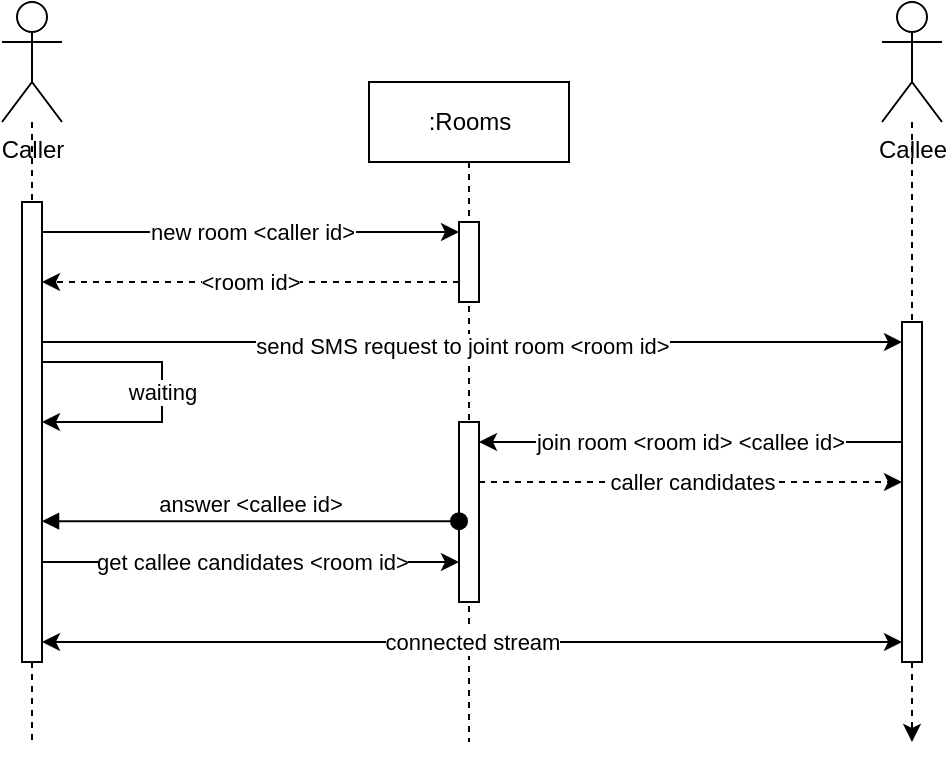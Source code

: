 <mxfile version="22.1.21" type="github">
  <diagram name="หน้า-1" id="nbXUcrdM-XwJvHEKahno">
    <mxGraphModel dx="662" dy="387" grid="1" gridSize="10" guides="1" tooltips="1" connect="1" arrows="1" fold="1" page="1" pageScale="1" pageWidth="827" pageHeight="1169" math="0" shadow="0">
      <root>
        <mxCell id="0" />
        <mxCell id="1" parent="0" />
        <mxCell id="VO47c2otUsLpDvjMp0nM-18" style="edgeStyle=orthogonalEdgeStyle;rounded=0;orthogonalLoop=1;jettySize=auto;html=1;dashed=1;endArrow=none;endFill=0;" edge="1" parent="1" source="VO47c2otUsLpDvjMp0nM-1">
          <mxGeometry relative="1" as="geometry">
            <mxPoint x="145" y="420" as="targetPoint" />
          </mxGeometry>
        </mxCell>
        <mxCell id="VO47c2otUsLpDvjMp0nM-1" value="Caller" style="shape=umlActor;verticalLabelPosition=bottom;verticalAlign=top;html=1;outlineConnect=0;" vertex="1" parent="1">
          <mxGeometry x="130" y="50" width="30" height="60" as="geometry" />
        </mxCell>
        <mxCell id="VO47c2otUsLpDvjMp0nM-2" value=":Rooms" style="shape=umlLifeline;perimeter=lifelinePerimeter;whiteSpace=wrap;html=1;container=1;dropTarget=0;collapsible=0;recursiveResize=0;outlineConnect=0;portConstraint=eastwest;newEdgeStyle={&quot;curved&quot;:0,&quot;rounded&quot;:0};" vertex="1" parent="1">
          <mxGeometry x="313.5" y="90" width="100" height="330" as="geometry" />
        </mxCell>
        <mxCell id="VO47c2otUsLpDvjMp0nM-11" value="" style="html=1;points=[[0,0,0,0,5],[0,1,0,0,-5],[1,0,0,0,5],[1,1,0,0,-5]];perimeter=orthogonalPerimeter;outlineConnect=0;targetShapes=umlLifeline;portConstraint=eastwest;newEdgeStyle={&quot;curved&quot;:0,&quot;rounded&quot;:0};" vertex="1" parent="VO47c2otUsLpDvjMp0nM-2">
          <mxGeometry x="45" y="70" width="10" height="40" as="geometry" />
        </mxCell>
        <mxCell id="VO47c2otUsLpDvjMp0nM-28" value="" style="html=1;points=[[0,0,0,0,5],[0,1,0,0,-5],[1,0,0,0,5],[1,1,0,0,-5]];perimeter=orthogonalPerimeter;outlineConnect=0;targetShapes=umlLifeline;portConstraint=eastwest;newEdgeStyle={&quot;curved&quot;:0,&quot;rounded&quot;:0};" vertex="1" parent="VO47c2otUsLpDvjMp0nM-2">
          <mxGeometry x="45" y="170" width="10" height="90" as="geometry" />
        </mxCell>
        <mxCell id="VO47c2otUsLpDvjMp0nM-19" style="edgeStyle=orthogonalEdgeStyle;rounded=0;orthogonalLoop=1;jettySize=auto;html=1;startArrow=none;startFill=0;dashed=1;" edge="1" parent="1" source="VO47c2otUsLpDvjMp0nM-3">
          <mxGeometry relative="1" as="geometry">
            <mxPoint x="585" y="420" as="targetPoint" />
          </mxGeometry>
        </mxCell>
        <mxCell id="VO47c2otUsLpDvjMp0nM-3" value="Callee" style="shape=umlActor;verticalLabelPosition=bottom;verticalAlign=top;html=1;outlineConnect=0;" vertex="1" parent="1">
          <mxGeometry x="570" y="50" width="30" height="60" as="geometry" />
        </mxCell>
        <mxCell id="VO47c2otUsLpDvjMp0nM-24" style="edgeStyle=orthogonalEdgeStyle;rounded=0;orthogonalLoop=1;jettySize=auto;html=1;curved=0;" edge="1" parent="1" source="VO47c2otUsLpDvjMp0nM-7" target="VO47c2otUsLpDvjMp0nM-22">
          <mxGeometry relative="1" as="geometry">
            <Array as="points">
              <mxPoint x="370" y="220" />
              <mxPoint x="370" y="220" />
            </Array>
          </mxGeometry>
        </mxCell>
        <mxCell id="VO47c2otUsLpDvjMp0nM-25" value="send SMS request to joint room &amp;lt;room id&amp;gt;" style="edgeLabel;html=1;align=center;verticalAlign=middle;resizable=0;points=[];" vertex="1" connectable="0" parent="VO47c2otUsLpDvjMp0nM-24">
          <mxGeometry x="-0.136" y="-2" relative="1" as="geometry">
            <mxPoint x="24" as="offset" />
          </mxGeometry>
        </mxCell>
        <mxCell id="VO47c2otUsLpDvjMp0nM-34" value="connected stream" style="edgeStyle=orthogonalEdgeStyle;rounded=0;orthogonalLoop=1;jettySize=auto;html=1;curved=0;startArrow=classic;startFill=1;" edge="1" parent="1" source="VO47c2otUsLpDvjMp0nM-7" target="VO47c2otUsLpDvjMp0nM-22">
          <mxGeometry relative="1" as="geometry">
            <Array as="points">
              <mxPoint x="430" y="370" />
              <mxPoint x="430" y="370" />
            </Array>
          </mxGeometry>
        </mxCell>
        <mxCell id="VO47c2otUsLpDvjMp0nM-36" value="get callee candidates &amp;lt;room id&amp;gt;" style="edgeStyle=orthogonalEdgeStyle;rounded=0;orthogonalLoop=1;jettySize=auto;html=1;curved=0;" edge="1" parent="1" source="VO47c2otUsLpDvjMp0nM-7" target="VO47c2otUsLpDvjMp0nM-28">
          <mxGeometry relative="1" as="geometry">
            <Array as="points">
              <mxPoint x="250" y="330" />
              <mxPoint x="250" y="330" />
            </Array>
          </mxGeometry>
        </mxCell>
        <mxCell id="VO47c2otUsLpDvjMp0nM-7" value="" style="html=1;points=[[0,0,0,0,5],[0,1,0,0,-5],[1,0,0,0,5],[1,1,0,0,-5]];perimeter=orthogonalPerimeter;outlineConnect=0;targetShapes=umlLifeline;portConstraint=eastwest;newEdgeStyle={&quot;curved&quot;:0,&quot;rounded&quot;:0};" vertex="1" parent="1">
          <mxGeometry x="140" y="150" width="10" height="230" as="geometry" />
        </mxCell>
        <mxCell id="VO47c2otUsLpDvjMp0nM-12" value="new room &amp;lt;caller id&amp;gt;" style="edgeStyle=orthogonalEdgeStyle;rounded=0;orthogonalLoop=1;jettySize=auto;html=1;curved=0;entryX=0;entryY=0;entryDx=0;entryDy=5;entryPerimeter=0;" edge="1" parent="1" source="VO47c2otUsLpDvjMp0nM-7" target="VO47c2otUsLpDvjMp0nM-11">
          <mxGeometry relative="1" as="geometry">
            <Array as="points">
              <mxPoint x="210" y="165" />
              <mxPoint x="210" y="165" />
            </Array>
          </mxGeometry>
        </mxCell>
        <mxCell id="VO47c2otUsLpDvjMp0nM-13" value="&amp;lt;room id&amp;gt;" style="edgeStyle=orthogonalEdgeStyle;rounded=0;orthogonalLoop=1;jettySize=auto;html=1;curved=0;dashed=1;" edge="1" parent="1" source="VO47c2otUsLpDvjMp0nM-11" target="VO47c2otUsLpDvjMp0nM-7">
          <mxGeometry relative="1" as="geometry">
            <Array as="points">
              <mxPoint x="210" y="190" />
              <mxPoint x="210" y="190" />
            </Array>
          </mxGeometry>
        </mxCell>
        <mxCell id="VO47c2otUsLpDvjMp0nM-29" value="join room &amp;lt;room id&amp;gt; &amp;lt;callee id&amp;gt;" style="edgeStyle=orthogonalEdgeStyle;rounded=0;orthogonalLoop=1;jettySize=auto;html=1;curved=0;" edge="1" parent="1" source="VO47c2otUsLpDvjMp0nM-22" target="VO47c2otUsLpDvjMp0nM-28">
          <mxGeometry relative="1" as="geometry">
            <Array as="points">
              <mxPoint x="430" y="270" />
              <mxPoint x="430" y="270" />
            </Array>
          </mxGeometry>
        </mxCell>
        <mxCell id="VO47c2otUsLpDvjMp0nM-22" value="" style="html=1;points=[[0,0,0,0,5],[0,1,0,0,-5],[1,0,0,0,5],[1,1,0,0,-5]];perimeter=orthogonalPerimeter;outlineConnect=0;targetShapes=umlLifeline;portConstraint=eastwest;newEdgeStyle={&quot;curved&quot;:0,&quot;rounded&quot;:0};" vertex="1" parent="1">
          <mxGeometry x="580" y="210" width="10" height="170" as="geometry" />
        </mxCell>
        <mxCell id="VO47c2otUsLpDvjMp0nM-26" value="waiting" style="edgeStyle=orthogonalEdgeStyle;rounded=0;orthogonalLoop=1;jettySize=auto;html=1;curved=0;" edge="1" parent="1" source="VO47c2otUsLpDvjMp0nM-7" target="VO47c2otUsLpDvjMp0nM-7">
          <mxGeometry relative="1" as="geometry">
            <Array as="points">
              <mxPoint x="210" y="230" />
              <mxPoint x="210" y="260" />
            </Array>
          </mxGeometry>
        </mxCell>
        <mxCell id="VO47c2otUsLpDvjMp0nM-32" value="answer &amp;lt;callee id&amp;gt;" style="html=1;verticalAlign=bottom;startArrow=oval;startFill=1;endArrow=block;startSize=8;curved=0;rounded=0;" edge="1" parent="1" target="VO47c2otUsLpDvjMp0nM-7">
          <mxGeometry width="60" relative="1" as="geometry">
            <mxPoint x="358.5" y="309.58" as="sourcePoint" />
            <mxPoint x="150.0" y="309.58" as="targetPoint" />
            <Array as="points">
              <mxPoint x="280" y="309.58" />
            </Array>
          </mxGeometry>
        </mxCell>
        <mxCell id="VO47c2otUsLpDvjMp0nM-33" value="caller candidates" style="edgeStyle=orthogonalEdgeStyle;rounded=0;orthogonalLoop=1;jettySize=auto;html=1;curved=0;dashed=1;" edge="1" parent="1" source="VO47c2otUsLpDvjMp0nM-28" target="VO47c2otUsLpDvjMp0nM-22">
          <mxGeometry relative="1" as="geometry">
            <Array as="points">
              <mxPoint x="430" y="290" />
              <mxPoint x="430" y="290" />
            </Array>
          </mxGeometry>
        </mxCell>
      </root>
    </mxGraphModel>
  </diagram>
</mxfile>
